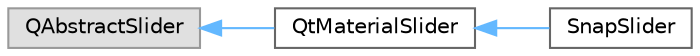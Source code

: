 digraph "类继承关系图"
{
 // LATEX_PDF_SIZE
  bgcolor="transparent";
  edge [fontname=Helvetica,fontsize=10,labelfontname=Helvetica,labelfontsize=10];
  node [fontname=Helvetica,fontsize=10,shape=box,height=0.2,width=0.4];
  rankdir="LR";
  Node0 [id="Node000000",label="QAbstractSlider",height=0.2,width=0.4,color="grey60", fillcolor="#E0E0E0", style="filled",tooltip=" "];
  Node0 -> Node1 [id="edge293_Node000000_Node000001",dir="back",color="steelblue1",style="solid",tooltip=" "];
  Node1 [id="Node000001",label="QtMaterialSlider",height=0.2,width=0.4,color="grey40", fillcolor="white", style="filled",URL="$class_qt_material_slider.html",tooltip="Material 风格滑块控件"];
  Node1 -> Node2 [id="edge294_Node000001_Node000002",dir="back",color="steelblue1",style="solid",tooltip=" "];
  Node2 [id="Node000002",label="SnapSlider",height=0.2,width=0.4,color="grey40", fillcolor="white", style="filled",URL="$class_snap_slider.html",tooltip="继承 QtMaterialSlider，支持吸附到十分之一位置的滑块"];
}
